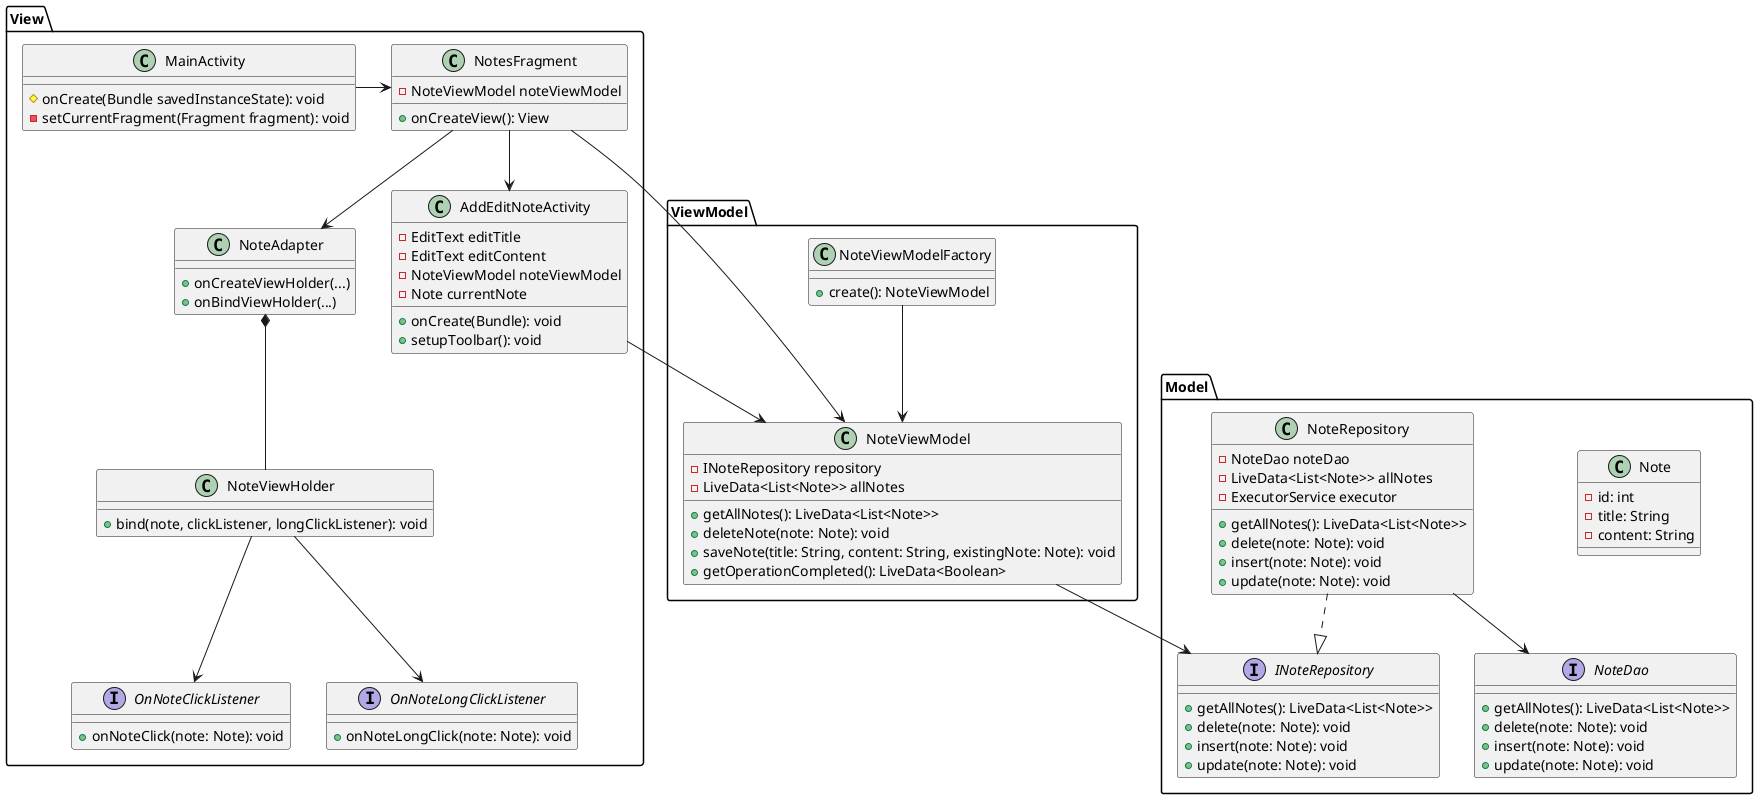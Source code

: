 @startuml

package "Model" {
  class Note {
    - id: int
    - title: String
    - content: String
  }

  interface NoteDao {
    + getAllNotes(): LiveData<List<Note>>
    + delete(note: Note): void
    + insert(note: Note): void
    + update(note: Note): void
  }

  interface INoteRepository {
    + getAllNotes(): LiveData<List<Note>>
    + delete(note: Note): void
    + insert(note: Note): void
    + update(note: Note): void
  }

  class NoteRepository {
    - NoteDao noteDao
    - LiveData<List<Note>> allNotes
    - ExecutorService executor
    + getAllNotes(): LiveData<List<Note>>
    + delete(note: Note): void
    + insert(note: Note): void
    + update(note: Note): void
  }
  NoteRepository ..|> INoteRepository
}

package "ViewModel" {
  class NoteViewModel {
    - INoteRepository repository
    - LiveData<List<Note>> allNotes
    + getAllNotes(): LiveData<List<Note>>
    + deleteNote(note: Note): void
    + saveNote(title: String, content: String, existingNote: Note): void
    + getOperationCompleted(): LiveData<Boolean>
  }

  class NoteViewModelFactory {
    + create(): NoteViewModel
  }
}

package "View" {
  class MainActivity {
    # onCreate(Bundle savedInstanceState): void
    - setCurrentFragment(Fragment fragment): void
  }

  class NotesFragment {
    - NoteViewModel noteViewModel
    + onCreateView(): View
  }

  class AddEditNoteActivity {
    - EditText editTitle
    - EditText editContent
    - NoteViewModel noteViewModel
    - Note currentNote
    + onCreate(Bundle): void
    + setupToolbar(): void
  }

  class NoteAdapter {
    + onCreateViewHolder(...)
    + onBindViewHolder(...)
  }

  class NoteViewHolder {
    + bind(note, clickListener, longClickListener): void
  }

  interface OnNoteClickListener {
    + onNoteClick(note: Note): void
  }

  interface OnNoteLongClickListener {
    + onNoteLongClick(note: Note): void
  }
}

' Связи между слоями
MainActivity -right-> NotesFragment
NoteViewModel --> INoteRepository
NoteRepository --> NoteDao
NotesFragment --> NoteViewModel
AddEditNoteActivity --> NoteViewModel
NotesFragment --> NoteAdapter
NotesFragment --> AddEditNoteActivity
NoteAdapter *-- NoteViewHolder
NoteViewHolder --> OnNoteClickListener
NoteViewHolder --> OnNoteLongClickListener
NoteViewModelFactory --> NoteViewModel
@enduml
